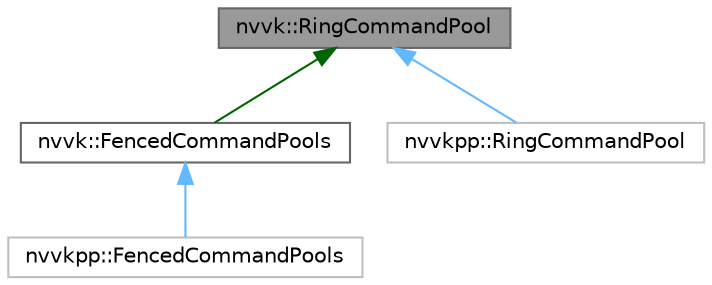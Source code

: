 digraph "nvvk::RingCommandPool"
{
 // LATEX_PDF_SIZE
  bgcolor="transparent";
  edge [fontname=Helvetica,fontsize=10,labelfontname=Helvetica,labelfontsize=10];
  node [fontname=Helvetica,fontsize=10,shape=box,height=0.2,width=0.4];
  Node1 [id="Node000001",label="nvvk::RingCommandPool",height=0.2,width=0.4,color="gray40", fillcolor="grey60", style="filled", fontcolor="black",tooltip=" "];
  Node1 -> Node2 [id="edge1_Node000001_Node000002",dir="back",color="darkgreen",style="solid",tooltip=" "];
  Node2 [id="Node000002",label="nvvk::FencedCommandPools",height=0.2,width=0.4,color="gray40", fillcolor="white", style="filled",URL="$classnvvk_1_1_fenced_command_pools.html",tooltip=" "];
  Node2 -> Node3 [id="edge2_Node000002_Node000003",dir="back",color="steelblue1",style="solid",tooltip=" "];
  Node3 [id="Node000003",label="nvvkpp::FencedCommandPools",height=0.2,width=0.4,color="grey75", fillcolor="white", style="filled",URL="$classnvvkpp_1_1_fenced_command_pools.html",tooltip=" "];
  Node1 -> Node4 [id="edge3_Node000001_Node000004",dir="back",color="steelblue1",style="solid",tooltip=" "];
  Node4 [id="Node000004",label="nvvkpp::RingCommandPool",height=0.2,width=0.4,color="grey75", fillcolor="white", style="filled",URL="$classnvvkpp_1_1_ring_command_pool.html",tooltip=" "];
}
